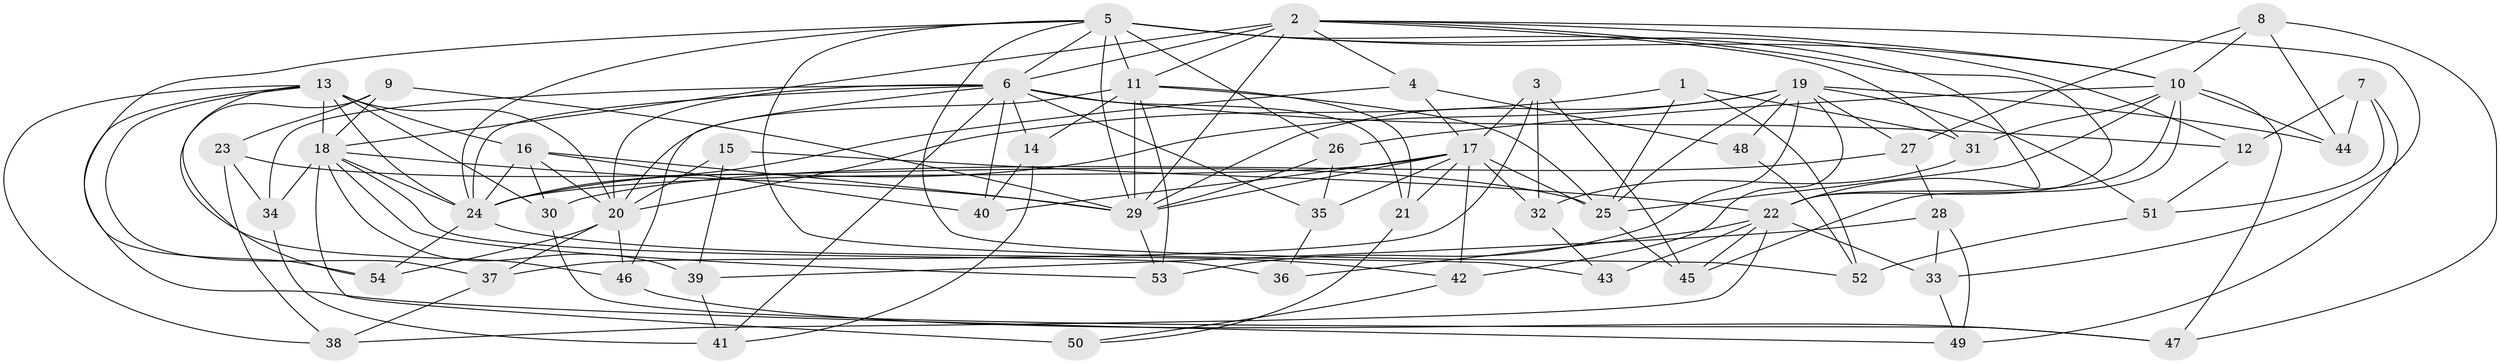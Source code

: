 // original degree distribution, {4: 1.0}
// Generated by graph-tools (version 1.1) at 2025/38/03/09/25 02:38:17]
// undirected, 54 vertices, 145 edges
graph export_dot {
graph [start="1"]
  node [color=gray90,style=filled];
  1;
  2;
  3;
  4;
  5;
  6;
  7;
  8;
  9;
  10;
  11;
  12;
  13;
  14;
  15;
  16;
  17;
  18;
  19;
  20;
  21;
  22;
  23;
  24;
  25;
  26;
  27;
  28;
  29;
  30;
  31;
  32;
  33;
  34;
  35;
  36;
  37;
  38;
  39;
  40;
  41;
  42;
  43;
  44;
  45;
  46;
  47;
  48;
  49;
  50;
  51;
  52;
  53;
  54;
  1 -- 20 [weight=1.0];
  1 -- 25 [weight=1.0];
  1 -- 31 [weight=1.0];
  1 -- 52 [weight=1.0];
  2 -- 4 [weight=1.0];
  2 -- 6 [weight=1.0];
  2 -- 10 [weight=1.0];
  2 -- 11 [weight=2.0];
  2 -- 18 [weight=1.0];
  2 -- 22 [weight=1.0];
  2 -- 29 [weight=1.0];
  2 -- 31 [weight=1.0];
  2 -- 33 [weight=1.0];
  3 -- 17 [weight=1.0];
  3 -- 32 [weight=1.0];
  3 -- 37 [weight=1.0];
  3 -- 45 [weight=1.0];
  4 -- 17 [weight=1.0];
  4 -- 24 [weight=1.0];
  4 -- 48 [weight=1.0];
  5 -- 6 [weight=1.0];
  5 -- 10 [weight=2.0];
  5 -- 11 [weight=1.0];
  5 -- 12 [weight=1.0];
  5 -- 22 [weight=1.0];
  5 -- 24 [weight=1.0];
  5 -- 26 [weight=1.0];
  5 -- 29 [weight=1.0];
  5 -- 43 [weight=1.0];
  5 -- 52 [weight=1.0];
  5 -- 54 [weight=1.0];
  6 -- 12 [weight=1.0];
  6 -- 14 [weight=1.0];
  6 -- 20 [weight=1.0];
  6 -- 21 [weight=1.0];
  6 -- 24 [weight=1.0];
  6 -- 34 [weight=1.0];
  6 -- 35 [weight=1.0];
  6 -- 40 [weight=1.0];
  6 -- 41 [weight=1.0];
  6 -- 46 [weight=1.0];
  7 -- 12 [weight=1.0];
  7 -- 44 [weight=1.0];
  7 -- 49 [weight=1.0];
  7 -- 51 [weight=1.0];
  8 -- 10 [weight=1.0];
  8 -- 27 [weight=1.0];
  8 -- 44 [weight=1.0];
  8 -- 47 [weight=1.0];
  9 -- 18 [weight=1.0];
  9 -- 23 [weight=1.0];
  9 -- 29 [weight=1.0];
  9 -- 54 [weight=1.0];
  10 -- 22 [weight=1.0];
  10 -- 25 [weight=2.0];
  10 -- 26 [weight=1.0];
  10 -- 31 [weight=1.0];
  10 -- 44 [weight=1.0];
  10 -- 45 [weight=1.0];
  10 -- 47 [weight=1.0];
  11 -- 14 [weight=1.0];
  11 -- 20 [weight=2.0];
  11 -- 21 [weight=1.0];
  11 -- 25 [weight=1.0];
  11 -- 29 [weight=1.0];
  11 -- 53 [weight=1.0];
  12 -- 51 [weight=1.0];
  13 -- 16 [weight=1.0];
  13 -- 18 [weight=1.0];
  13 -- 20 [weight=2.0];
  13 -- 24 [weight=3.0];
  13 -- 30 [weight=1.0];
  13 -- 37 [weight=1.0];
  13 -- 38 [weight=1.0];
  13 -- 46 [weight=1.0];
  13 -- 49 [weight=1.0];
  14 -- 40 [weight=1.0];
  14 -- 41 [weight=1.0];
  15 -- 20 [weight=2.0];
  15 -- 22 [weight=3.0];
  15 -- 39 [weight=1.0];
  16 -- 20 [weight=1.0];
  16 -- 24 [weight=1.0];
  16 -- 29 [weight=1.0];
  16 -- 30 [weight=1.0];
  16 -- 40 [weight=1.0];
  17 -- 21 [weight=1.0];
  17 -- 24 [weight=1.0];
  17 -- 25 [weight=1.0];
  17 -- 29 [weight=1.0];
  17 -- 32 [weight=1.0];
  17 -- 35 [weight=1.0];
  17 -- 40 [weight=1.0];
  17 -- 42 [weight=1.0];
  18 -- 24 [weight=1.0];
  18 -- 29 [weight=1.0];
  18 -- 34 [weight=1.0];
  18 -- 36 [weight=2.0];
  18 -- 39 [weight=1.0];
  18 -- 50 [weight=2.0];
  18 -- 53 [weight=1.0];
  19 -- 24 [weight=1.0];
  19 -- 25 [weight=1.0];
  19 -- 27 [weight=1.0];
  19 -- 29 [weight=1.0];
  19 -- 42 [weight=1.0];
  19 -- 44 [weight=1.0];
  19 -- 48 [weight=2.0];
  19 -- 51 [weight=1.0];
  19 -- 53 [weight=1.0];
  20 -- 37 [weight=1.0];
  20 -- 46 [weight=1.0];
  20 -- 54 [weight=1.0];
  21 -- 50 [weight=1.0];
  22 -- 33 [weight=1.0];
  22 -- 36 [weight=1.0];
  22 -- 38 [weight=1.0];
  22 -- 43 [weight=2.0];
  22 -- 45 [weight=1.0];
  23 -- 25 [weight=1.0];
  23 -- 34 [weight=1.0];
  23 -- 38 [weight=1.0];
  24 -- 42 [weight=1.0];
  24 -- 54 [weight=1.0];
  25 -- 45 [weight=1.0];
  26 -- 29 [weight=1.0];
  26 -- 35 [weight=1.0];
  27 -- 28 [weight=1.0];
  27 -- 30 [weight=1.0];
  28 -- 33 [weight=1.0];
  28 -- 39 [weight=1.0];
  28 -- 49 [weight=1.0];
  29 -- 53 [weight=1.0];
  30 -- 47 [weight=1.0];
  31 -- 32 [weight=1.0];
  32 -- 43 [weight=1.0];
  33 -- 49 [weight=1.0];
  34 -- 41 [weight=1.0];
  35 -- 36 [weight=1.0];
  37 -- 38 [weight=1.0];
  39 -- 41 [weight=1.0];
  42 -- 50 [weight=1.0];
  46 -- 47 [weight=1.0];
  48 -- 52 [weight=1.0];
  51 -- 52 [weight=1.0];
}
